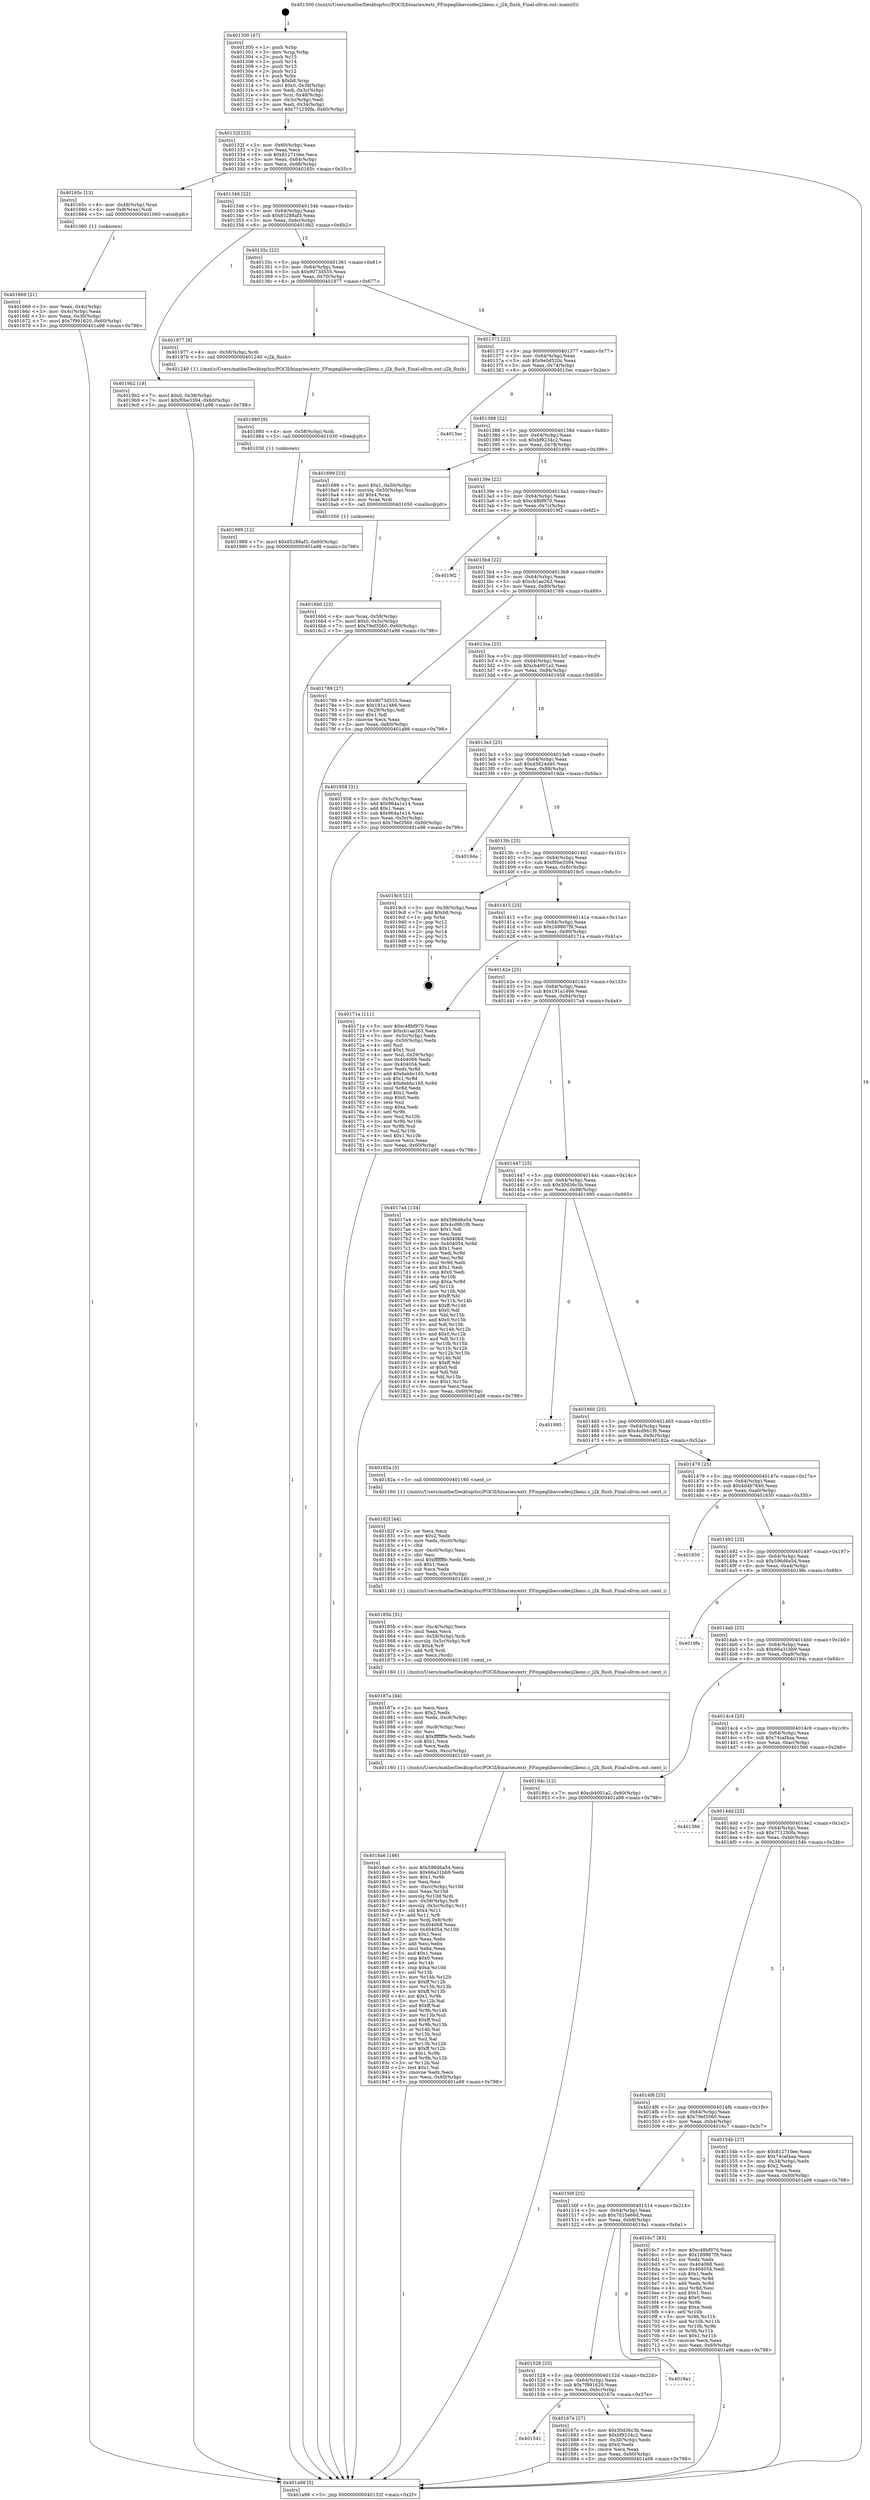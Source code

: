 digraph "0x401300" {
  label = "0x401300 (/mnt/c/Users/mathe/Desktop/tcc/POCII/binaries/extr_FFmpeglibavcodecj2kenc.c_j2k_flush_Final-ollvm.out::main(0))"
  labelloc = "t"
  node[shape=record]

  Entry [label="",width=0.3,height=0.3,shape=circle,fillcolor=black,style=filled]
  "0x40132f" [label="{
     0x40132f [23]\l
     | [instrs]\l
     &nbsp;&nbsp;0x40132f \<+3\>: mov -0x60(%rbp),%eax\l
     &nbsp;&nbsp;0x401332 \<+2\>: mov %eax,%ecx\l
     &nbsp;&nbsp;0x401334 \<+6\>: sub $0x812710ee,%ecx\l
     &nbsp;&nbsp;0x40133a \<+3\>: mov %eax,-0x64(%rbp)\l
     &nbsp;&nbsp;0x40133d \<+3\>: mov %ecx,-0x68(%rbp)\l
     &nbsp;&nbsp;0x401340 \<+6\>: je 000000000040165c \<main+0x35c\>\l
  }"]
  "0x40165c" [label="{
     0x40165c [13]\l
     | [instrs]\l
     &nbsp;&nbsp;0x40165c \<+4\>: mov -0x48(%rbp),%rax\l
     &nbsp;&nbsp;0x401660 \<+4\>: mov 0x8(%rax),%rdi\l
     &nbsp;&nbsp;0x401664 \<+5\>: call 0000000000401060 \<atoi@plt\>\l
     | [calls]\l
     &nbsp;&nbsp;0x401060 \{1\} (unknown)\l
  }"]
  "0x401346" [label="{
     0x401346 [22]\l
     | [instrs]\l
     &nbsp;&nbsp;0x401346 \<+5\>: jmp 000000000040134b \<main+0x4b\>\l
     &nbsp;&nbsp;0x40134b \<+3\>: mov -0x64(%rbp),%eax\l
     &nbsp;&nbsp;0x40134e \<+5\>: sub $0x85288af3,%eax\l
     &nbsp;&nbsp;0x401353 \<+3\>: mov %eax,-0x6c(%rbp)\l
     &nbsp;&nbsp;0x401356 \<+6\>: je 00000000004019b2 \<main+0x6b2\>\l
  }"]
  Exit [label="",width=0.3,height=0.3,shape=circle,fillcolor=black,style=filled,peripheries=2]
  "0x4019b2" [label="{
     0x4019b2 [19]\l
     | [instrs]\l
     &nbsp;&nbsp;0x4019b2 \<+7\>: movl $0x0,-0x38(%rbp)\l
     &nbsp;&nbsp;0x4019b9 \<+7\>: movl $0xf0be3394,-0x60(%rbp)\l
     &nbsp;&nbsp;0x4019c0 \<+5\>: jmp 0000000000401a98 \<main+0x798\>\l
  }"]
  "0x40135c" [label="{
     0x40135c [22]\l
     | [instrs]\l
     &nbsp;&nbsp;0x40135c \<+5\>: jmp 0000000000401361 \<main+0x61\>\l
     &nbsp;&nbsp;0x401361 \<+3\>: mov -0x64(%rbp),%eax\l
     &nbsp;&nbsp;0x401364 \<+5\>: sub $0x9073d555,%eax\l
     &nbsp;&nbsp;0x401369 \<+3\>: mov %eax,-0x70(%rbp)\l
     &nbsp;&nbsp;0x40136c \<+6\>: je 0000000000401977 \<main+0x677\>\l
  }"]
  "0x401989" [label="{
     0x401989 [12]\l
     | [instrs]\l
     &nbsp;&nbsp;0x401989 \<+7\>: movl $0x85288af3,-0x60(%rbp)\l
     &nbsp;&nbsp;0x401990 \<+5\>: jmp 0000000000401a98 \<main+0x798\>\l
  }"]
  "0x401977" [label="{
     0x401977 [9]\l
     | [instrs]\l
     &nbsp;&nbsp;0x401977 \<+4\>: mov -0x58(%rbp),%rdi\l
     &nbsp;&nbsp;0x40197b \<+5\>: call 0000000000401240 \<j2k_flush\>\l
     | [calls]\l
     &nbsp;&nbsp;0x401240 \{1\} (/mnt/c/Users/mathe/Desktop/tcc/POCII/binaries/extr_FFmpeglibavcodecj2kenc.c_j2k_flush_Final-ollvm.out::j2k_flush)\l
  }"]
  "0x401372" [label="{
     0x401372 [22]\l
     | [instrs]\l
     &nbsp;&nbsp;0x401372 \<+5\>: jmp 0000000000401377 \<main+0x77\>\l
     &nbsp;&nbsp;0x401377 \<+3\>: mov -0x64(%rbp),%eax\l
     &nbsp;&nbsp;0x40137a \<+5\>: sub $0x9e0d520c,%eax\l
     &nbsp;&nbsp;0x40137f \<+3\>: mov %eax,-0x74(%rbp)\l
     &nbsp;&nbsp;0x401382 \<+6\>: je 00000000004015ec \<main+0x2ec\>\l
  }"]
  "0x401980" [label="{
     0x401980 [9]\l
     | [instrs]\l
     &nbsp;&nbsp;0x401980 \<+4\>: mov -0x58(%rbp),%rdi\l
     &nbsp;&nbsp;0x401984 \<+5\>: call 0000000000401030 \<free@plt\>\l
     | [calls]\l
     &nbsp;&nbsp;0x401030 \{1\} (unknown)\l
  }"]
  "0x4015ec" [label="{
     0x4015ec\l
  }", style=dashed]
  "0x401388" [label="{
     0x401388 [22]\l
     | [instrs]\l
     &nbsp;&nbsp;0x401388 \<+5\>: jmp 000000000040138d \<main+0x8d\>\l
     &nbsp;&nbsp;0x40138d \<+3\>: mov -0x64(%rbp),%eax\l
     &nbsp;&nbsp;0x401390 \<+5\>: sub $0xbf9234c2,%eax\l
     &nbsp;&nbsp;0x401395 \<+3\>: mov %eax,-0x78(%rbp)\l
     &nbsp;&nbsp;0x401398 \<+6\>: je 0000000000401699 \<main+0x399\>\l
  }"]
  "0x4018a6" [label="{
     0x4018a6 [166]\l
     | [instrs]\l
     &nbsp;&nbsp;0x4018a6 \<+5\>: mov $0x596d6a54,%ecx\l
     &nbsp;&nbsp;0x4018ab \<+5\>: mov $0x66a31bb9,%edx\l
     &nbsp;&nbsp;0x4018b0 \<+3\>: mov $0x1,%r9b\l
     &nbsp;&nbsp;0x4018b3 \<+2\>: xor %esi,%esi\l
     &nbsp;&nbsp;0x4018b5 \<+7\>: mov -0xcc(%rbp),%r10d\l
     &nbsp;&nbsp;0x4018bc \<+4\>: imul %eax,%r10d\l
     &nbsp;&nbsp;0x4018c0 \<+3\>: movslq %r10d,%rdi\l
     &nbsp;&nbsp;0x4018c3 \<+4\>: mov -0x58(%rbp),%r8\l
     &nbsp;&nbsp;0x4018c7 \<+4\>: movslq -0x5c(%rbp),%r11\l
     &nbsp;&nbsp;0x4018cb \<+4\>: shl $0x4,%r11\l
     &nbsp;&nbsp;0x4018cf \<+3\>: add %r11,%r8\l
     &nbsp;&nbsp;0x4018d2 \<+4\>: mov %rdi,0x8(%r8)\l
     &nbsp;&nbsp;0x4018d6 \<+7\>: mov 0x404068,%eax\l
     &nbsp;&nbsp;0x4018dd \<+8\>: mov 0x404054,%r10d\l
     &nbsp;&nbsp;0x4018e5 \<+3\>: sub $0x1,%esi\l
     &nbsp;&nbsp;0x4018e8 \<+2\>: mov %eax,%ebx\l
     &nbsp;&nbsp;0x4018ea \<+2\>: add %esi,%ebx\l
     &nbsp;&nbsp;0x4018ec \<+3\>: imul %ebx,%eax\l
     &nbsp;&nbsp;0x4018ef \<+3\>: and $0x1,%eax\l
     &nbsp;&nbsp;0x4018f2 \<+3\>: cmp $0x0,%eax\l
     &nbsp;&nbsp;0x4018f5 \<+4\>: sete %r14b\l
     &nbsp;&nbsp;0x4018f9 \<+4\>: cmp $0xa,%r10d\l
     &nbsp;&nbsp;0x4018fd \<+4\>: setl %r15b\l
     &nbsp;&nbsp;0x401901 \<+3\>: mov %r14b,%r12b\l
     &nbsp;&nbsp;0x401904 \<+4\>: xor $0xff,%r12b\l
     &nbsp;&nbsp;0x401908 \<+3\>: mov %r15b,%r13b\l
     &nbsp;&nbsp;0x40190b \<+4\>: xor $0xff,%r13b\l
     &nbsp;&nbsp;0x40190f \<+4\>: xor $0x1,%r9b\l
     &nbsp;&nbsp;0x401913 \<+3\>: mov %r12b,%al\l
     &nbsp;&nbsp;0x401916 \<+2\>: and $0xff,%al\l
     &nbsp;&nbsp;0x401918 \<+3\>: and %r9b,%r14b\l
     &nbsp;&nbsp;0x40191b \<+3\>: mov %r13b,%sil\l
     &nbsp;&nbsp;0x40191e \<+4\>: and $0xff,%sil\l
     &nbsp;&nbsp;0x401922 \<+3\>: and %r9b,%r15b\l
     &nbsp;&nbsp;0x401925 \<+3\>: or %r14b,%al\l
     &nbsp;&nbsp;0x401928 \<+3\>: or %r15b,%sil\l
     &nbsp;&nbsp;0x40192b \<+3\>: xor %sil,%al\l
     &nbsp;&nbsp;0x40192e \<+3\>: or %r13b,%r12b\l
     &nbsp;&nbsp;0x401931 \<+4\>: xor $0xff,%r12b\l
     &nbsp;&nbsp;0x401935 \<+4\>: or $0x1,%r9b\l
     &nbsp;&nbsp;0x401939 \<+3\>: and %r9b,%r12b\l
     &nbsp;&nbsp;0x40193c \<+3\>: or %r12b,%al\l
     &nbsp;&nbsp;0x40193f \<+2\>: test $0x1,%al\l
     &nbsp;&nbsp;0x401941 \<+3\>: cmovne %edx,%ecx\l
     &nbsp;&nbsp;0x401944 \<+3\>: mov %ecx,-0x60(%rbp)\l
     &nbsp;&nbsp;0x401947 \<+5\>: jmp 0000000000401a98 \<main+0x798\>\l
  }"]
  "0x401699" [label="{
     0x401699 [23]\l
     | [instrs]\l
     &nbsp;&nbsp;0x401699 \<+7\>: movl $0x1,-0x50(%rbp)\l
     &nbsp;&nbsp;0x4016a0 \<+4\>: movslq -0x50(%rbp),%rax\l
     &nbsp;&nbsp;0x4016a4 \<+4\>: shl $0x4,%rax\l
     &nbsp;&nbsp;0x4016a8 \<+3\>: mov %rax,%rdi\l
     &nbsp;&nbsp;0x4016ab \<+5\>: call 0000000000401050 \<malloc@plt\>\l
     | [calls]\l
     &nbsp;&nbsp;0x401050 \{1\} (unknown)\l
  }"]
  "0x40139e" [label="{
     0x40139e [22]\l
     | [instrs]\l
     &nbsp;&nbsp;0x40139e \<+5\>: jmp 00000000004013a3 \<main+0xa3\>\l
     &nbsp;&nbsp;0x4013a3 \<+3\>: mov -0x64(%rbp),%eax\l
     &nbsp;&nbsp;0x4013a6 \<+5\>: sub $0xc48bf970,%eax\l
     &nbsp;&nbsp;0x4013ab \<+3\>: mov %eax,-0x7c(%rbp)\l
     &nbsp;&nbsp;0x4013ae \<+6\>: je 00000000004019f2 \<main+0x6f2\>\l
  }"]
  "0x40187a" [label="{
     0x40187a [44]\l
     | [instrs]\l
     &nbsp;&nbsp;0x40187a \<+2\>: xor %ecx,%ecx\l
     &nbsp;&nbsp;0x40187c \<+5\>: mov $0x2,%edx\l
     &nbsp;&nbsp;0x401881 \<+6\>: mov %edx,-0xc8(%rbp)\l
     &nbsp;&nbsp;0x401887 \<+1\>: cltd\l
     &nbsp;&nbsp;0x401888 \<+6\>: mov -0xc8(%rbp),%esi\l
     &nbsp;&nbsp;0x40188e \<+2\>: idiv %esi\l
     &nbsp;&nbsp;0x401890 \<+6\>: imul $0xfffffffe,%edx,%edx\l
     &nbsp;&nbsp;0x401896 \<+3\>: sub $0x1,%ecx\l
     &nbsp;&nbsp;0x401899 \<+2\>: sub %ecx,%edx\l
     &nbsp;&nbsp;0x40189b \<+6\>: mov %edx,-0xcc(%rbp)\l
     &nbsp;&nbsp;0x4018a1 \<+5\>: call 0000000000401160 \<next_i\>\l
     | [calls]\l
     &nbsp;&nbsp;0x401160 \{1\} (/mnt/c/Users/mathe/Desktop/tcc/POCII/binaries/extr_FFmpeglibavcodecj2kenc.c_j2k_flush_Final-ollvm.out::next_i)\l
  }"]
  "0x4019f2" [label="{
     0x4019f2\l
  }", style=dashed]
  "0x4013b4" [label="{
     0x4013b4 [22]\l
     | [instrs]\l
     &nbsp;&nbsp;0x4013b4 \<+5\>: jmp 00000000004013b9 \<main+0xb9\>\l
     &nbsp;&nbsp;0x4013b9 \<+3\>: mov -0x64(%rbp),%eax\l
     &nbsp;&nbsp;0x4013bc \<+5\>: sub $0xcb1ae263,%eax\l
     &nbsp;&nbsp;0x4013c1 \<+3\>: mov %eax,-0x80(%rbp)\l
     &nbsp;&nbsp;0x4013c4 \<+6\>: je 0000000000401789 \<main+0x489\>\l
  }"]
  "0x40185b" [label="{
     0x40185b [31]\l
     | [instrs]\l
     &nbsp;&nbsp;0x40185b \<+6\>: mov -0xc4(%rbp),%ecx\l
     &nbsp;&nbsp;0x401861 \<+3\>: imul %eax,%ecx\l
     &nbsp;&nbsp;0x401864 \<+4\>: mov -0x58(%rbp),%rdi\l
     &nbsp;&nbsp;0x401868 \<+4\>: movslq -0x5c(%rbp),%r8\l
     &nbsp;&nbsp;0x40186c \<+4\>: shl $0x4,%r8\l
     &nbsp;&nbsp;0x401870 \<+3\>: add %r8,%rdi\l
     &nbsp;&nbsp;0x401873 \<+2\>: mov %ecx,(%rdi)\l
     &nbsp;&nbsp;0x401875 \<+5\>: call 0000000000401160 \<next_i\>\l
     | [calls]\l
     &nbsp;&nbsp;0x401160 \{1\} (/mnt/c/Users/mathe/Desktop/tcc/POCII/binaries/extr_FFmpeglibavcodecj2kenc.c_j2k_flush_Final-ollvm.out::next_i)\l
  }"]
  "0x401789" [label="{
     0x401789 [27]\l
     | [instrs]\l
     &nbsp;&nbsp;0x401789 \<+5\>: mov $0x9073d555,%eax\l
     &nbsp;&nbsp;0x40178e \<+5\>: mov $0x191a1466,%ecx\l
     &nbsp;&nbsp;0x401793 \<+3\>: mov -0x29(%rbp),%dl\l
     &nbsp;&nbsp;0x401796 \<+3\>: test $0x1,%dl\l
     &nbsp;&nbsp;0x401799 \<+3\>: cmovne %ecx,%eax\l
     &nbsp;&nbsp;0x40179c \<+3\>: mov %eax,-0x60(%rbp)\l
     &nbsp;&nbsp;0x40179f \<+5\>: jmp 0000000000401a98 \<main+0x798\>\l
  }"]
  "0x4013ca" [label="{
     0x4013ca [25]\l
     | [instrs]\l
     &nbsp;&nbsp;0x4013ca \<+5\>: jmp 00000000004013cf \<main+0xcf\>\l
     &nbsp;&nbsp;0x4013cf \<+3\>: mov -0x64(%rbp),%eax\l
     &nbsp;&nbsp;0x4013d2 \<+5\>: sub $0xcb4001a2,%eax\l
     &nbsp;&nbsp;0x4013d7 \<+6\>: mov %eax,-0x84(%rbp)\l
     &nbsp;&nbsp;0x4013dd \<+6\>: je 0000000000401958 \<main+0x658\>\l
  }"]
  "0x40182f" [label="{
     0x40182f [44]\l
     | [instrs]\l
     &nbsp;&nbsp;0x40182f \<+2\>: xor %ecx,%ecx\l
     &nbsp;&nbsp;0x401831 \<+5\>: mov $0x2,%edx\l
     &nbsp;&nbsp;0x401836 \<+6\>: mov %edx,-0xc0(%rbp)\l
     &nbsp;&nbsp;0x40183c \<+1\>: cltd\l
     &nbsp;&nbsp;0x40183d \<+6\>: mov -0xc0(%rbp),%esi\l
     &nbsp;&nbsp;0x401843 \<+2\>: idiv %esi\l
     &nbsp;&nbsp;0x401845 \<+6\>: imul $0xfffffffe,%edx,%edx\l
     &nbsp;&nbsp;0x40184b \<+3\>: sub $0x1,%ecx\l
     &nbsp;&nbsp;0x40184e \<+2\>: sub %ecx,%edx\l
     &nbsp;&nbsp;0x401850 \<+6\>: mov %edx,-0xc4(%rbp)\l
     &nbsp;&nbsp;0x401856 \<+5\>: call 0000000000401160 \<next_i\>\l
     | [calls]\l
     &nbsp;&nbsp;0x401160 \{1\} (/mnt/c/Users/mathe/Desktop/tcc/POCII/binaries/extr_FFmpeglibavcodecj2kenc.c_j2k_flush_Final-ollvm.out::next_i)\l
  }"]
  "0x401958" [label="{
     0x401958 [31]\l
     | [instrs]\l
     &nbsp;&nbsp;0x401958 \<+3\>: mov -0x5c(%rbp),%eax\l
     &nbsp;&nbsp;0x40195b \<+5\>: add $0x964a1e14,%eax\l
     &nbsp;&nbsp;0x401960 \<+3\>: add $0x1,%eax\l
     &nbsp;&nbsp;0x401963 \<+5\>: sub $0x964a1e14,%eax\l
     &nbsp;&nbsp;0x401968 \<+3\>: mov %eax,-0x5c(%rbp)\l
     &nbsp;&nbsp;0x40196b \<+7\>: movl $0x79ef3560,-0x60(%rbp)\l
     &nbsp;&nbsp;0x401972 \<+5\>: jmp 0000000000401a98 \<main+0x798\>\l
  }"]
  "0x4013e3" [label="{
     0x4013e3 [25]\l
     | [instrs]\l
     &nbsp;&nbsp;0x4013e3 \<+5\>: jmp 00000000004013e8 \<main+0xe8\>\l
     &nbsp;&nbsp;0x4013e8 \<+3\>: mov -0x64(%rbp),%eax\l
     &nbsp;&nbsp;0x4013eb \<+5\>: sub $0xd3824d40,%eax\l
     &nbsp;&nbsp;0x4013f0 \<+6\>: mov %eax,-0x88(%rbp)\l
     &nbsp;&nbsp;0x4013f6 \<+6\>: je 00000000004019da \<main+0x6da\>\l
  }"]
  "0x4016b0" [label="{
     0x4016b0 [23]\l
     | [instrs]\l
     &nbsp;&nbsp;0x4016b0 \<+4\>: mov %rax,-0x58(%rbp)\l
     &nbsp;&nbsp;0x4016b4 \<+7\>: movl $0x0,-0x5c(%rbp)\l
     &nbsp;&nbsp;0x4016bb \<+7\>: movl $0x79ef3560,-0x60(%rbp)\l
     &nbsp;&nbsp;0x4016c2 \<+5\>: jmp 0000000000401a98 \<main+0x798\>\l
  }"]
  "0x4019da" [label="{
     0x4019da\l
  }", style=dashed]
  "0x4013fc" [label="{
     0x4013fc [25]\l
     | [instrs]\l
     &nbsp;&nbsp;0x4013fc \<+5\>: jmp 0000000000401401 \<main+0x101\>\l
     &nbsp;&nbsp;0x401401 \<+3\>: mov -0x64(%rbp),%eax\l
     &nbsp;&nbsp;0x401404 \<+5\>: sub $0xf0be3394,%eax\l
     &nbsp;&nbsp;0x401409 \<+6\>: mov %eax,-0x8c(%rbp)\l
     &nbsp;&nbsp;0x40140f \<+6\>: je 00000000004019c5 \<main+0x6c5\>\l
  }"]
  "0x401541" [label="{
     0x401541\l
  }", style=dashed]
  "0x4019c5" [label="{
     0x4019c5 [21]\l
     | [instrs]\l
     &nbsp;&nbsp;0x4019c5 \<+3\>: mov -0x38(%rbp),%eax\l
     &nbsp;&nbsp;0x4019c8 \<+7\>: add $0xb8,%rsp\l
     &nbsp;&nbsp;0x4019cf \<+1\>: pop %rbx\l
     &nbsp;&nbsp;0x4019d0 \<+2\>: pop %r12\l
     &nbsp;&nbsp;0x4019d2 \<+2\>: pop %r13\l
     &nbsp;&nbsp;0x4019d4 \<+2\>: pop %r14\l
     &nbsp;&nbsp;0x4019d6 \<+2\>: pop %r15\l
     &nbsp;&nbsp;0x4019d8 \<+1\>: pop %rbp\l
     &nbsp;&nbsp;0x4019d9 \<+1\>: ret\l
  }"]
  "0x401415" [label="{
     0x401415 [25]\l
     | [instrs]\l
     &nbsp;&nbsp;0x401415 \<+5\>: jmp 000000000040141a \<main+0x11a\>\l
     &nbsp;&nbsp;0x40141a \<+3\>: mov -0x64(%rbp),%eax\l
     &nbsp;&nbsp;0x40141d \<+5\>: sub $0x169867f9,%eax\l
     &nbsp;&nbsp;0x401422 \<+6\>: mov %eax,-0x90(%rbp)\l
     &nbsp;&nbsp;0x401428 \<+6\>: je 000000000040171a \<main+0x41a\>\l
  }"]
  "0x40167e" [label="{
     0x40167e [27]\l
     | [instrs]\l
     &nbsp;&nbsp;0x40167e \<+5\>: mov $0x30d36c3b,%eax\l
     &nbsp;&nbsp;0x401683 \<+5\>: mov $0xbf9234c2,%ecx\l
     &nbsp;&nbsp;0x401688 \<+3\>: mov -0x30(%rbp),%edx\l
     &nbsp;&nbsp;0x40168b \<+3\>: cmp $0x0,%edx\l
     &nbsp;&nbsp;0x40168e \<+3\>: cmove %ecx,%eax\l
     &nbsp;&nbsp;0x401691 \<+3\>: mov %eax,-0x60(%rbp)\l
     &nbsp;&nbsp;0x401694 \<+5\>: jmp 0000000000401a98 \<main+0x798\>\l
  }"]
  "0x40171a" [label="{
     0x40171a [111]\l
     | [instrs]\l
     &nbsp;&nbsp;0x40171a \<+5\>: mov $0xc48bf970,%eax\l
     &nbsp;&nbsp;0x40171f \<+5\>: mov $0xcb1ae263,%ecx\l
     &nbsp;&nbsp;0x401724 \<+3\>: mov -0x5c(%rbp),%edx\l
     &nbsp;&nbsp;0x401727 \<+3\>: cmp -0x50(%rbp),%edx\l
     &nbsp;&nbsp;0x40172a \<+4\>: setl %sil\l
     &nbsp;&nbsp;0x40172e \<+4\>: and $0x1,%sil\l
     &nbsp;&nbsp;0x401732 \<+4\>: mov %sil,-0x29(%rbp)\l
     &nbsp;&nbsp;0x401736 \<+7\>: mov 0x404068,%edx\l
     &nbsp;&nbsp;0x40173d \<+7\>: mov 0x404054,%edi\l
     &nbsp;&nbsp;0x401744 \<+3\>: mov %edx,%r8d\l
     &nbsp;&nbsp;0x401747 \<+7\>: add $0x6ebbc165,%r8d\l
     &nbsp;&nbsp;0x40174e \<+4\>: sub $0x1,%r8d\l
     &nbsp;&nbsp;0x401752 \<+7\>: sub $0x6ebbc165,%r8d\l
     &nbsp;&nbsp;0x401759 \<+4\>: imul %r8d,%edx\l
     &nbsp;&nbsp;0x40175d \<+3\>: and $0x1,%edx\l
     &nbsp;&nbsp;0x401760 \<+3\>: cmp $0x0,%edx\l
     &nbsp;&nbsp;0x401763 \<+4\>: sete %sil\l
     &nbsp;&nbsp;0x401767 \<+3\>: cmp $0xa,%edi\l
     &nbsp;&nbsp;0x40176a \<+4\>: setl %r9b\l
     &nbsp;&nbsp;0x40176e \<+3\>: mov %sil,%r10b\l
     &nbsp;&nbsp;0x401771 \<+3\>: and %r9b,%r10b\l
     &nbsp;&nbsp;0x401774 \<+3\>: xor %r9b,%sil\l
     &nbsp;&nbsp;0x401777 \<+3\>: or %sil,%r10b\l
     &nbsp;&nbsp;0x40177a \<+4\>: test $0x1,%r10b\l
     &nbsp;&nbsp;0x40177e \<+3\>: cmovne %ecx,%eax\l
     &nbsp;&nbsp;0x401781 \<+3\>: mov %eax,-0x60(%rbp)\l
     &nbsp;&nbsp;0x401784 \<+5\>: jmp 0000000000401a98 \<main+0x798\>\l
  }"]
  "0x40142e" [label="{
     0x40142e [25]\l
     | [instrs]\l
     &nbsp;&nbsp;0x40142e \<+5\>: jmp 0000000000401433 \<main+0x133\>\l
     &nbsp;&nbsp;0x401433 \<+3\>: mov -0x64(%rbp),%eax\l
     &nbsp;&nbsp;0x401436 \<+5\>: sub $0x191a1466,%eax\l
     &nbsp;&nbsp;0x40143b \<+6\>: mov %eax,-0x94(%rbp)\l
     &nbsp;&nbsp;0x401441 \<+6\>: je 00000000004017a4 \<main+0x4a4\>\l
  }"]
  "0x401528" [label="{
     0x401528 [25]\l
     | [instrs]\l
     &nbsp;&nbsp;0x401528 \<+5\>: jmp 000000000040152d \<main+0x22d\>\l
     &nbsp;&nbsp;0x40152d \<+3\>: mov -0x64(%rbp),%eax\l
     &nbsp;&nbsp;0x401530 \<+5\>: sub $0x7f991620,%eax\l
     &nbsp;&nbsp;0x401535 \<+6\>: mov %eax,-0xbc(%rbp)\l
     &nbsp;&nbsp;0x40153b \<+6\>: je 000000000040167e \<main+0x37e\>\l
  }"]
  "0x4017a4" [label="{
     0x4017a4 [134]\l
     | [instrs]\l
     &nbsp;&nbsp;0x4017a4 \<+5\>: mov $0x596d6a54,%eax\l
     &nbsp;&nbsp;0x4017a9 \<+5\>: mov $0x4cd9b1f6,%ecx\l
     &nbsp;&nbsp;0x4017ae \<+2\>: mov $0x1,%dl\l
     &nbsp;&nbsp;0x4017b0 \<+2\>: xor %esi,%esi\l
     &nbsp;&nbsp;0x4017b2 \<+7\>: mov 0x404068,%edi\l
     &nbsp;&nbsp;0x4017b9 \<+8\>: mov 0x404054,%r8d\l
     &nbsp;&nbsp;0x4017c1 \<+3\>: sub $0x1,%esi\l
     &nbsp;&nbsp;0x4017c4 \<+3\>: mov %edi,%r9d\l
     &nbsp;&nbsp;0x4017c7 \<+3\>: add %esi,%r9d\l
     &nbsp;&nbsp;0x4017ca \<+4\>: imul %r9d,%edi\l
     &nbsp;&nbsp;0x4017ce \<+3\>: and $0x1,%edi\l
     &nbsp;&nbsp;0x4017d1 \<+3\>: cmp $0x0,%edi\l
     &nbsp;&nbsp;0x4017d4 \<+4\>: sete %r10b\l
     &nbsp;&nbsp;0x4017d8 \<+4\>: cmp $0xa,%r8d\l
     &nbsp;&nbsp;0x4017dc \<+4\>: setl %r11b\l
     &nbsp;&nbsp;0x4017e0 \<+3\>: mov %r10b,%bl\l
     &nbsp;&nbsp;0x4017e3 \<+3\>: xor $0xff,%bl\l
     &nbsp;&nbsp;0x4017e6 \<+3\>: mov %r11b,%r14b\l
     &nbsp;&nbsp;0x4017e9 \<+4\>: xor $0xff,%r14b\l
     &nbsp;&nbsp;0x4017ed \<+3\>: xor $0x0,%dl\l
     &nbsp;&nbsp;0x4017f0 \<+3\>: mov %bl,%r15b\l
     &nbsp;&nbsp;0x4017f3 \<+4\>: and $0x0,%r15b\l
     &nbsp;&nbsp;0x4017f7 \<+3\>: and %dl,%r10b\l
     &nbsp;&nbsp;0x4017fa \<+3\>: mov %r14b,%r12b\l
     &nbsp;&nbsp;0x4017fd \<+4\>: and $0x0,%r12b\l
     &nbsp;&nbsp;0x401801 \<+3\>: and %dl,%r11b\l
     &nbsp;&nbsp;0x401804 \<+3\>: or %r10b,%r15b\l
     &nbsp;&nbsp;0x401807 \<+3\>: or %r11b,%r12b\l
     &nbsp;&nbsp;0x40180a \<+3\>: xor %r12b,%r15b\l
     &nbsp;&nbsp;0x40180d \<+3\>: or %r14b,%bl\l
     &nbsp;&nbsp;0x401810 \<+3\>: xor $0xff,%bl\l
     &nbsp;&nbsp;0x401813 \<+3\>: or $0x0,%dl\l
     &nbsp;&nbsp;0x401816 \<+2\>: and %dl,%bl\l
     &nbsp;&nbsp;0x401818 \<+3\>: or %bl,%r15b\l
     &nbsp;&nbsp;0x40181b \<+4\>: test $0x1,%r15b\l
     &nbsp;&nbsp;0x40181f \<+3\>: cmovne %ecx,%eax\l
     &nbsp;&nbsp;0x401822 \<+3\>: mov %eax,-0x60(%rbp)\l
     &nbsp;&nbsp;0x401825 \<+5\>: jmp 0000000000401a98 \<main+0x798\>\l
  }"]
  "0x401447" [label="{
     0x401447 [25]\l
     | [instrs]\l
     &nbsp;&nbsp;0x401447 \<+5\>: jmp 000000000040144c \<main+0x14c\>\l
     &nbsp;&nbsp;0x40144c \<+3\>: mov -0x64(%rbp),%eax\l
     &nbsp;&nbsp;0x40144f \<+5\>: sub $0x30d36c3b,%eax\l
     &nbsp;&nbsp;0x401454 \<+6\>: mov %eax,-0x98(%rbp)\l
     &nbsp;&nbsp;0x40145a \<+6\>: je 0000000000401995 \<main+0x695\>\l
  }"]
  "0x4019a1" [label="{
     0x4019a1\l
  }", style=dashed]
  "0x401995" [label="{
     0x401995\l
  }", style=dashed]
  "0x401460" [label="{
     0x401460 [25]\l
     | [instrs]\l
     &nbsp;&nbsp;0x401460 \<+5\>: jmp 0000000000401465 \<main+0x165\>\l
     &nbsp;&nbsp;0x401465 \<+3\>: mov -0x64(%rbp),%eax\l
     &nbsp;&nbsp;0x401468 \<+5\>: sub $0x4cd9b1f6,%eax\l
     &nbsp;&nbsp;0x40146d \<+6\>: mov %eax,-0x9c(%rbp)\l
     &nbsp;&nbsp;0x401473 \<+6\>: je 000000000040182a \<main+0x52a\>\l
  }"]
  "0x40150f" [label="{
     0x40150f [25]\l
     | [instrs]\l
     &nbsp;&nbsp;0x40150f \<+5\>: jmp 0000000000401514 \<main+0x214\>\l
     &nbsp;&nbsp;0x401514 \<+3\>: mov -0x64(%rbp),%eax\l
     &nbsp;&nbsp;0x401517 \<+5\>: sub $0x7d15e66d,%eax\l
     &nbsp;&nbsp;0x40151c \<+6\>: mov %eax,-0xb8(%rbp)\l
     &nbsp;&nbsp;0x401522 \<+6\>: je 00000000004019a1 \<main+0x6a1\>\l
  }"]
  "0x40182a" [label="{
     0x40182a [5]\l
     | [instrs]\l
     &nbsp;&nbsp;0x40182a \<+5\>: call 0000000000401160 \<next_i\>\l
     | [calls]\l
     &nbsp;&nbsp;0x401160 \{1\} (/mnt/c/Users/mathe/Desktop/tcc/POCII/binaries/extr_FFmpeglibavcodecj2kenc.c_j2k_flush_Final-ollvm.out::next_i)\l
  }"]
  "0x401479" [label="{
     0x401479 [25]\l
     | [instrs]\l
     &nbsp;&nbsp;0x401479 \<+5\>: jmp 000000000040147e \<main+0x17e\>\l
     &nbsp;&nbsp;0x40147e \<+3\>: mov -0x64(%rbp),%eax\l
     &nbsp;&nbsp;0x401481 \<+5\>: sub $0x4d4b7646,%eax\l
     &nbsp;&nbsp;0x401486 \<+6\>: mov %eax,-0xa0(%rbp)\l
     &nbsp;&nbsp;0x40148c \<+6\>: je 0000000000401650 \<main+0x350\>\l
  }"]
  "0x4016c7" [label="{
     0x4016c7 [83]\l
     | [instrs]\l
     &nbsp;&nbsp;0x4016c7 \<+5\>: mov $0xc48bf970,%eax\l
     &nbsp;&nbsp;0x4016cc \<+5\>: mov $0x169867f9,%ecx\l
     &nbsp;&nbsp;0x4016d1 \<+2\>: xor %edx,%edx\l
     &nbsp;&nbsp;0x4016d3 \<+7\>: mov 0x404068,%esi\l
     &nbsp;&nbsp;0x4016da \<+7\>: mov 0x404054,%edi\l
     &nbsp;&nbsp;0x4016e1 \<+3\>: sub $0x1,%edx\l
     &nbsp;&nbsp;0x4016e4 \<+3\>: mov %esi,%r8d\l
     &nbsp;&nbsp;0x4016e7 \<+3\>: add %edx,%r8d\l
     &nbsp;&nbsp;0x4016ea \<+4\>: imul %r8d,%esi\l
     &nbsp;&nbsp;0x4016ee \<+3\>: and $0x1,%esi\l
     &nbsp;&nbsp;0x4016f1 \<+3\>: cmp $0x0,%esi\l
     &nbsp;&nbsp;0x4016f4 \<+4\>: sete %r9b\l
     &nbsp;&nbsp;0x4016f8 \<+3\>: cmp $0xa,%edi\l
     &nbsp;&nbsp;0x4016fb \<+4\>: setl %r10b\l
     &nbsp;&nbsp;0x4016ff \<+3\>: mov %r9b,%r11b\l
     &nbsp;&nbsp;0x401702 \<+3\>: and %r10b,%r11b\l
     &nbsp;&nbsp;0x401705 \<+3\>: xor %r10b,%r9b\l
     &nbsp;&nbsp;0x401708 \<+3\>: or %r9b,%r11b\l
     &nbsp;&nbsp;0x40170b \<+4\>: test $0x1,%r11b\l
     &nbsp;&nbsp;0x40170f \<+3\>: cmovne %ecx,%eax\l
     &nbsp;&nbsp;0x401712 \<+3\>: mov %eax,-0x60(%rbp)\l
     &nbsp;&nbsp;0x401715 \<+5\>: jmp 0000000000401a98 \<main+0x798\>\l
  }"]
  "0x401650" [label="{
     0x401650\l
  }", style=dashed]
  "0x401492" [label="{
     0x401492 [25]\l
     | [instrs]\l
     &nbsp;&nbsp;0x401492 \<+5\>: jmp 0000000000401497 \<main+0x197\>\l
     &nbsp;&nbsp;0x401497 \<+3\>: mov -0x64(%rbp),%eax\l
     &nbsp;&nbsp;0x40149a \<+5\>: sub $0x596d6a54,%eax\l
     &nbsp;&nbsp;0x40149f \<+6\>: mov %eax,-0xa4(%rbp)\l
     &nbsp;&nbsp;0x4014a5 \<+6\>: je 00000000004019fe \<main+0x6fe\>\l
  }"]
  "0x401669" [label="{
     0x401669 [21]\l
     | [instrs]\l
     &nbsp;&nbsp;0x401669 \<+3\>: mov %eax,-0x4c(%rbp)\l
     &nbsp;&nbsp;0x40166c \<+3\>: mov -0x4c(%rbp),%eax\l
     &nbsp;&nbsp;0x40166f \<+3\>: mov %eax,-0x30(%rbp)\l
     &nbsp;&nbsp;0x401672 \<+7\>: movl $0x7f991620,-0x60(%rbp)\l
     &nbsp;&nbsp;0x401679 \<+5\>: jmp 0000000000401a98 \<main+0x798\>\l
  }"]
  "0x4019fe" [label="{
     0x4019fe\l
  }", style=dashed]
  "0x4014ab" [label="{
     0x4014ab [25]\l
     | [instrs]\l
     &nbsp;&nbsp;0x4014ab \<+5\>: jmp 00000000004014b0 \<main+0x1b0\>\l
     &nbsp;&nbsp;0x4014b0 \<+3\>: mov -0x64(%rbp),%eax\l
     &nbsp;&nbsp;0x4014b3 \<+5\>: sub $0x66a31bb9,%eax\l
     &nbsp;&nbsp;0x4014b8 \<+6\>: mov %eax,-0xa8(%rbp)\l
     &nbsp;&nbsp;0x4014be \<+6\>: je 000000000040194c \<main+0x64c\>\l
  }"]
  "0x401300" [label="{
     0x401300 [47]\l
     | [instrs]\l
     &nbsp;&nbsp;0x401300 \<+1\>: push %rbp\l
     &nbsp;&nbsp;0x401301 \<+3\>: mov %rsp,%rbp\l
     &nbsp;&nbsp;0x401304 \<+2\>: push %r15\l
     &nbsp;&nbsp;0x401306 \<+2\>: push %r14\l
     &nbsp;&nbsp;0x401308 \<+2\>: push %r13\l
     &nbsp;&nbsp;0x40130a \<+2\>: push %r12\l
     &nbsp;&nbsp;0x40130c \<+1\>: push %rbx\l
     &nbsp;&nbsp;0x40130d \<+7\>: sub $0xb8,%rsp\l
     &nbsp;&nbsp;0x401314 \<+7\>: movl $0x0,-0x38(%rbp)\l
     &nbsp;&nbsp;0x40131b \<+3\>: mov %edi,-0x3c(%rbp)\l
     &nbsp;&nbsp;0x40131e \<+4\>: mov %rsi,-0x48(%rbp)\l
     &nbsp;&nbsp;0x401322 \<+3\>: mov -0x3c(%rbp),%edi\l
     &nbsp;&nbsp;0x401325 \<+3\>: mov %edi,-0x34(%rbp)\l
     &nbsp;&nbsp;0x401328 \<+7\>: movl $0x771250fa,-0x60(%rbp)\l
  }"]
  "0x40194c" [label="{
     0x40194c [12]\l
     | [instrs]\l
     &nbsp;&nbsp;0x40194c \<+7\>: movl $0xcb4001a2,-0x60(%rbp)\l
     &nbsp;&nbsp;0x401953 \<+5\>: jmp 0000000000401a98 \<main+0x798\>\l
  }"]
  "0x4014c4" [label="{
     0x4014c4 [25]\l
     | [instrs]\l
     &nbsp;&nbsp;0x4014c4 \<+5\>: jmp 00000000004014c9 \<main+0x1c9\>\l
     &nbsp;&nbsp;0x4014c9 \<+3\>: mov -0x64(%rbp),%eax\l
     &nbsp;&nbsp;0x4014cc \<+5\>: sub $0x74caf4aa,%eax\l
     &nbsp;&nbsp;0x4014d1 \<+6\>: mov %eax,-0xac(%rbp)\l
     &nbsp;&nbsp;0x4014d7 \<+6\>: je 0000000000401566 \<main+0x266\>\l
  }"]
  "0x401a98" [label="{
     0x401a98 [5]\l
     | [instrs]\l
     &nbsp;&nbsp;0x401a98 \<+5\>: jmp 000000000040132f \<main+0x2f\>\l
  }"]
  "0x401566" [label="{
     0x401566\l
  }", style=dashed]
  "0x4014dd" [label="{
     0x4014dd [25]\l
     | [instrs]\l
     &nbsp;&nbsp;0x4014dd \<+5\>: jmp 00000000004014e2 \<main+0x1e2\>\l
     &nbsp;&nbsp;0x4014e2 \<+3\>: mov -0x64(%rbp),%eax\l
     &nbsp;&nbsp;0x4014e5 \<+5\>: sub $0x771250fa,%eax\l
     &nbsp;&nbsp;0x4014ea \<+6\>: mov %eax,-0xb0(%rbp)\l
     &nbsp;&nbsp;0x4014f0 \<+6\>: je 000000000040154b \<main+0x24b\>\l
  }"]
  "0x4014f6" [label="{
     0x4014f6 [25]\l
     | [instrs]\l
     &nbsp;&nbsp;0x4014f6 \<+5\>: jmp 00000000004014fb \<main+0x1fb\>\l
     &nbsp;&nbsp;0x4014fb \<+3\>: mov -0x64(%rbp),%eax\l
     &nbsp;&nbsp;0x4014fe \<+5\>: sub $0x79ef3560,%eax\l
     &nbsp;&nbsp;0x401503 \<+6\>: mov %eax,-0xb4(%rbp)\l
     &nbsp;&nbsp;0x401509 \<+6\>: je 00000000004016c7 \<main+0x3c7\>\l
  }"]
  "0x40154b" [label="{
     0x40154b [27]\l
     | [instrs]\l
     &nbsp;&nbsp;0x40154b \<+5\>: mov $0x812710ee,%eax\l
     &nbsp;&nbsp;0x401550 \<+5\>: mov $0x74caf4aa,%ecx\l
     &nbsp;&nbsp;0x401555 \<+3\>: mov -0x34(%rbp),%edx\l
     &nbsp;&nbsp;0x401558 \<+3\>: cmp $0x2,%edx\l
     &nbsp;&nbsp;0x40155b \<+3\>: cmovne %ecx,%eax\l
     &nbsp;&nbsp;0x40155e \<+3\>: mov %eax,-0x60(%rbp)\l
     &nbsp;&nbsp;0x401561 \<+5\>: jmp 0000000000401a98 \<main+0x798\>\l
  }"]
  Entry -> "0x401300" [label=" 1"]
  "0x40132f" -> "0x40165c" [label=" 1"]
  "0x40132f" -> "0x401346" [label=" 16"]
  "0x4019c5" -> Exit [label=" 1"]
  "0x401346" -> "0x4019b2" [label=" 1"]
  "0x401346" -> "0x40135c" [label=" 15"]
  "0x4019b2" -> "0x401a98" [label=" 1"]
  "0x40135c" -> "0x401977" [label=" 1"]
  "0x40135c" -> "0x401372" [label=" 14"]
  "0x401989" -> "0x401a98" [label=" 1"]
  "0x401372" -> "0x4015ec" [label=" 0"]
  "0x401372" -> "0x401388" [label=" 14"]
  "0x401980" -> "0x401989" [label=" 1"]
  "0x401388" -> "0x401699" [label=" 1"]
  "0x401388" -> "0x40139e" [label=" 13"]
  "0x401977" -> "0x401980" [label=" 1"]
  "0x40139e" -> "0x4019f2" [label=" 0"]
  "0x40139e" -> "0x4013b4" [label=" 13"]
  "0x401958" -> "0x401a98" [label=" 1"]
  "0x4013b4" -> "0x401789" [label=" 2"]
  "0x4013b4" -> "0x4013ca" [label=" 11"]
  "0x40194c" -> "0x401a98" [label=" 1"]
  "0x4013ca" -> "0x401958" [label=" 1"]
  "0x4013ca" -> "0x4013e3" [label=" 10"]
  "0x4018a6" -> "0x401a98" [label=" 1"]
  "0x4013e3" -> "0x4019da" [label=" 0"]
  "0x4013e3" -> "0x4013fc" [label=" 10"]
  "0x40187a" -> "0x4018a6" [label=" 1"]
  "0x4013fc" -> "0x4019c5" [label=" 1"]
  "0x4013fc" -> "0x401415" [label=" 9"]
  "0x40185b" -> "0x40187a" [label=" 1"]
  "0x401415" -> "0x40171a" [label=" 2"]
  "0x401415" -> "0x40142e" [label=" 7"]
  "0x40182f" -> "0x40185b" [label=" 1"]
  "0x40142e" -> "0x4017a4" [label=" 1"]
  "0x40142e" -> "0x401447" [label=" 6"]
  "0x4017a4" -> "0x401a98" [label=" 1"]
  "0x401447" -> "0x401995" [label=" 0"]
  "0x401447" -> "0x401460" [label=" 6"]
  "0x401789" -> "0x401a98" [label=" 2"]
  "0x401460" -> "0x40182a" [label=" 1"]
  "0x401460" -> "0x401479" [label=" 5"]
  "0x4016c7" -> "0x401a98" [label=" 2"]
  "0x401479" -> "0x401650" [label=" 0"]
  "0x401479" -> "0x401492" [label=" 5"]
  "0x4016b0" -> "0x401a98" [label=" 1"]
  "0x401492" -> "0x4019fe" [label=" 0"]
  "0x401492" -> "0x4014ab" [label=" 5"]
  "0x40167e" -> "0x401a98" [label=" 1"]
  "0x4014ab" -> "0x40194c" [label=" 1"]
  "0x4014ab" -> "0x4014c4" [label=" 4"]
  "0x401528" -> "0x401541" [label=" 0"]
  "0x4014c4" -> "0x401566" [label=" 0"]
  "0x4014c4" -> "0x4014dd" [label=" 4"]
  "0x401528" -> "0x40167e" [label=" 1"]
  "0x4014dd" -> "0x40154b" [label=" 1"]
  "0x4014dd" -> "0x4014f6" [label=" 3"]
  "0x40154b" -> "0x401a98" [label=" 1"]
  "0x401300" -> "0x40132f" [label=" 1"]
  "0x401a98" -> "0x40132f" [label=" 16"]
  "0x40165c" -> "0x401669" [label=" 1"]
  "0x401669" -> "0x401a98" [label=" 1"]
  "0x401699" -> "0x4016b0" [label=" 1"]
  "0x4014f6" -> "0x4016c7" [label=" 2"]
  "0x4014f6" -> "0x40150f" [label=" 1"]
  "0x40171a" -> "0x401a98" [label=" 2"]
  "0x40150f" -> "0x4019a1" [label=" 0"]
  "0x40150f" -> "0x401528" [label=" 1"]
  "0x40182a" -> "0x40182f" [label=" 1"]
}
